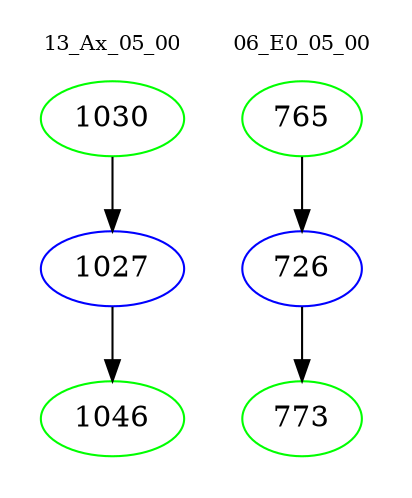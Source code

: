 digraph{
subgraph cluster_0 {
color = white
label = "13_Ax_05_00";
fontsize=10;
T0_1030 [label="1030", color="green"]
T0_1030 -> T0_1027 [color="black"]
T0_1027 [label="1027", color="blue"]
T0_1027 -> T0_1046 [color="black"]
T0_1046 [label="1046", color="green"]
}
subgraph cluster_1 {
color = white
label = "06_E0_05_00";
fontsize=10;
T1_765 [label="765", color="green"]
T1_765 -> T1_726 [color="black"]
T1_726 [label="726", color="blue"]
T1_726 -> T1_773 [color="black"]
T1_773 [label="773", color="green"]
}
}
